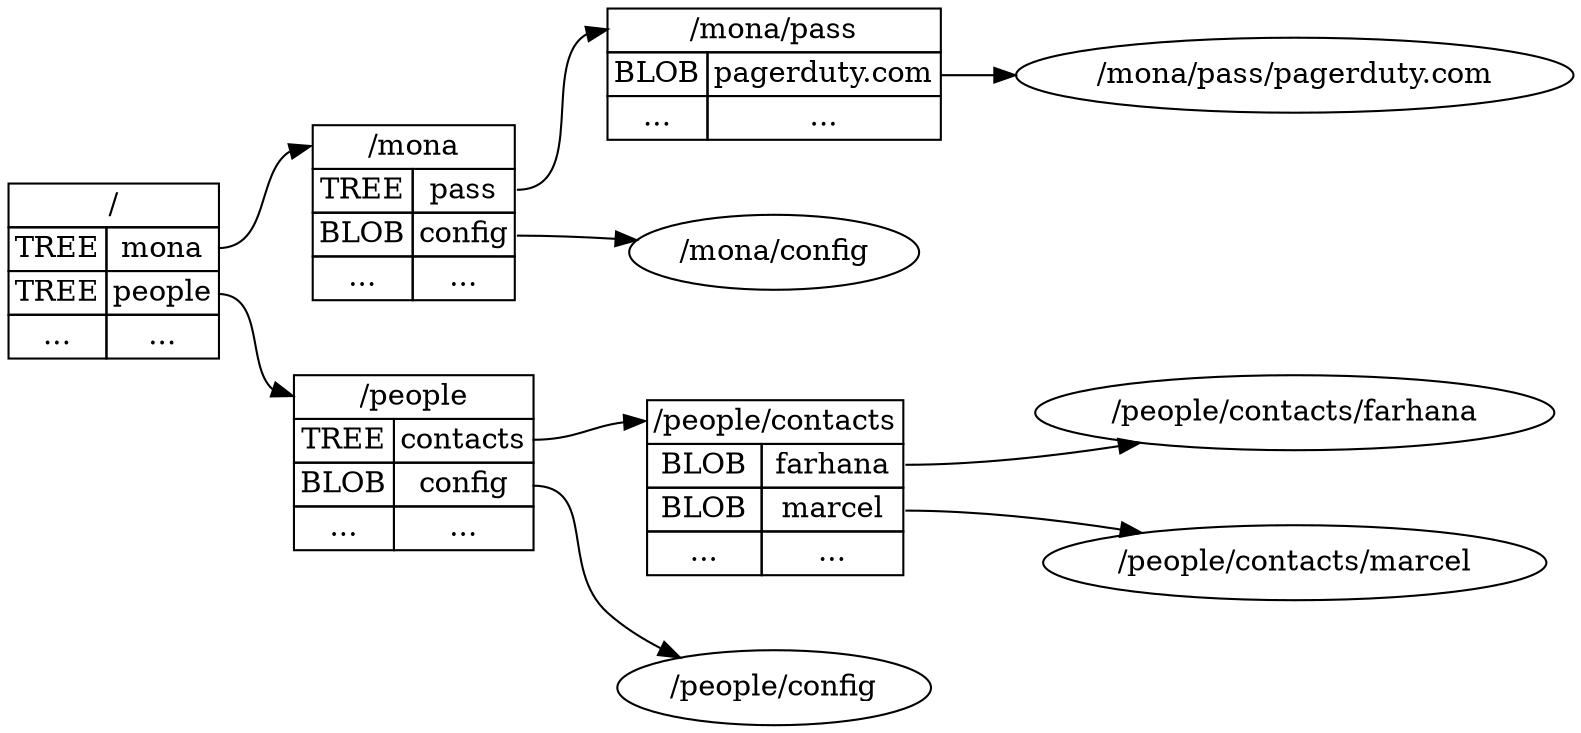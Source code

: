 digraph design {
  graph [pad="0.05", nodesep="0.5", ranksep="0.5"];
  node [shape=plain]
  rankdir=LR;

  root [label=<
    <table border="0" cellborder="1" cellspacing="0">
      <tr><td port="0" colspan="2">/</td></tr>
      <tr><td>TREE</td><td port="e0">mona</td></tr>
      <tr><td>TREE</td><td port="e1">people</td></tr>
      <tr><td>...</td><td port="en">...</td></tr>
    </table>
  >];

  mona [label=<
    <table border="0" cellborder="1" cellspacing="0">
      <tr><td port="0" colspan="2">/mona</td></tr>
      <tr><td>TREE</td><td port="e0">pass</td></tr>
      <tr><td>BLOB</td><td port="e1">config</td></tr>
      <tr><td>...</td><td port="en">...</td></tr>
    </table>
  >];

  monaconfig [label="/mona/config" shape=ellipse];

  pass [label=<
    <table border="0" cellborder="1" cellspacing="0">
      <tr><td port="0" colspan="2">/mona/pass</td></tr>
      <tr><td>BLOB</td><td port="e0">pagerduty.com</td></tr>
      <tr><td>...</td><td port="en">...</td></tr>
    </table>
  >];

  pagerduty [label="/mona/pass/pagerduty.com" shape=ellipse];

  people [label=<
    <table border="0" cellborder="1" cellspacing="0">
      <tr><td port="0" colspan="2">/people</td></tr>
      <tr><td>TREE</td><td port="e0">contacts</td></tr>
      <tr><td>BLOB</td><td port="e1">config</td></tr>
      <tr><td>...</td><td port="en">...</td></tr>
    </table>
  >];

  peopleconfig [label="/people/config" shape=ellipse];

  contacts [label=<
    <table border="0" cellborder="1" cellspacing="0">
      <tr><td port="0" colspan="2">/people/contacts</td></tr>
      <tr><td>BLOB</td><td port="e0">farhana</td></tr>
      <tr><td>BLOB</td><td port="e1">marcel</td></tr>
      <tr><td>...</td><td port="en">...</td></tr>
    </table>
  >];

  farhana [label="/people/contacts/farhana" shape=ellipse];

  marcel [label="/people/contacts/marcel" shape=ellipse];

  root:e0 -> mona:0;
  root:e1 -> people:0;
  mona:e0 -> pass:0;
  mona:e1 -> monaconfig;
  pass:e0 -> pagerduty;
  people:e0 -> contacts:0;
  people:e1 -> peopleconfig;
  contacts:e0 -> farhana;
  contacts:e1 -> marcel;
}
